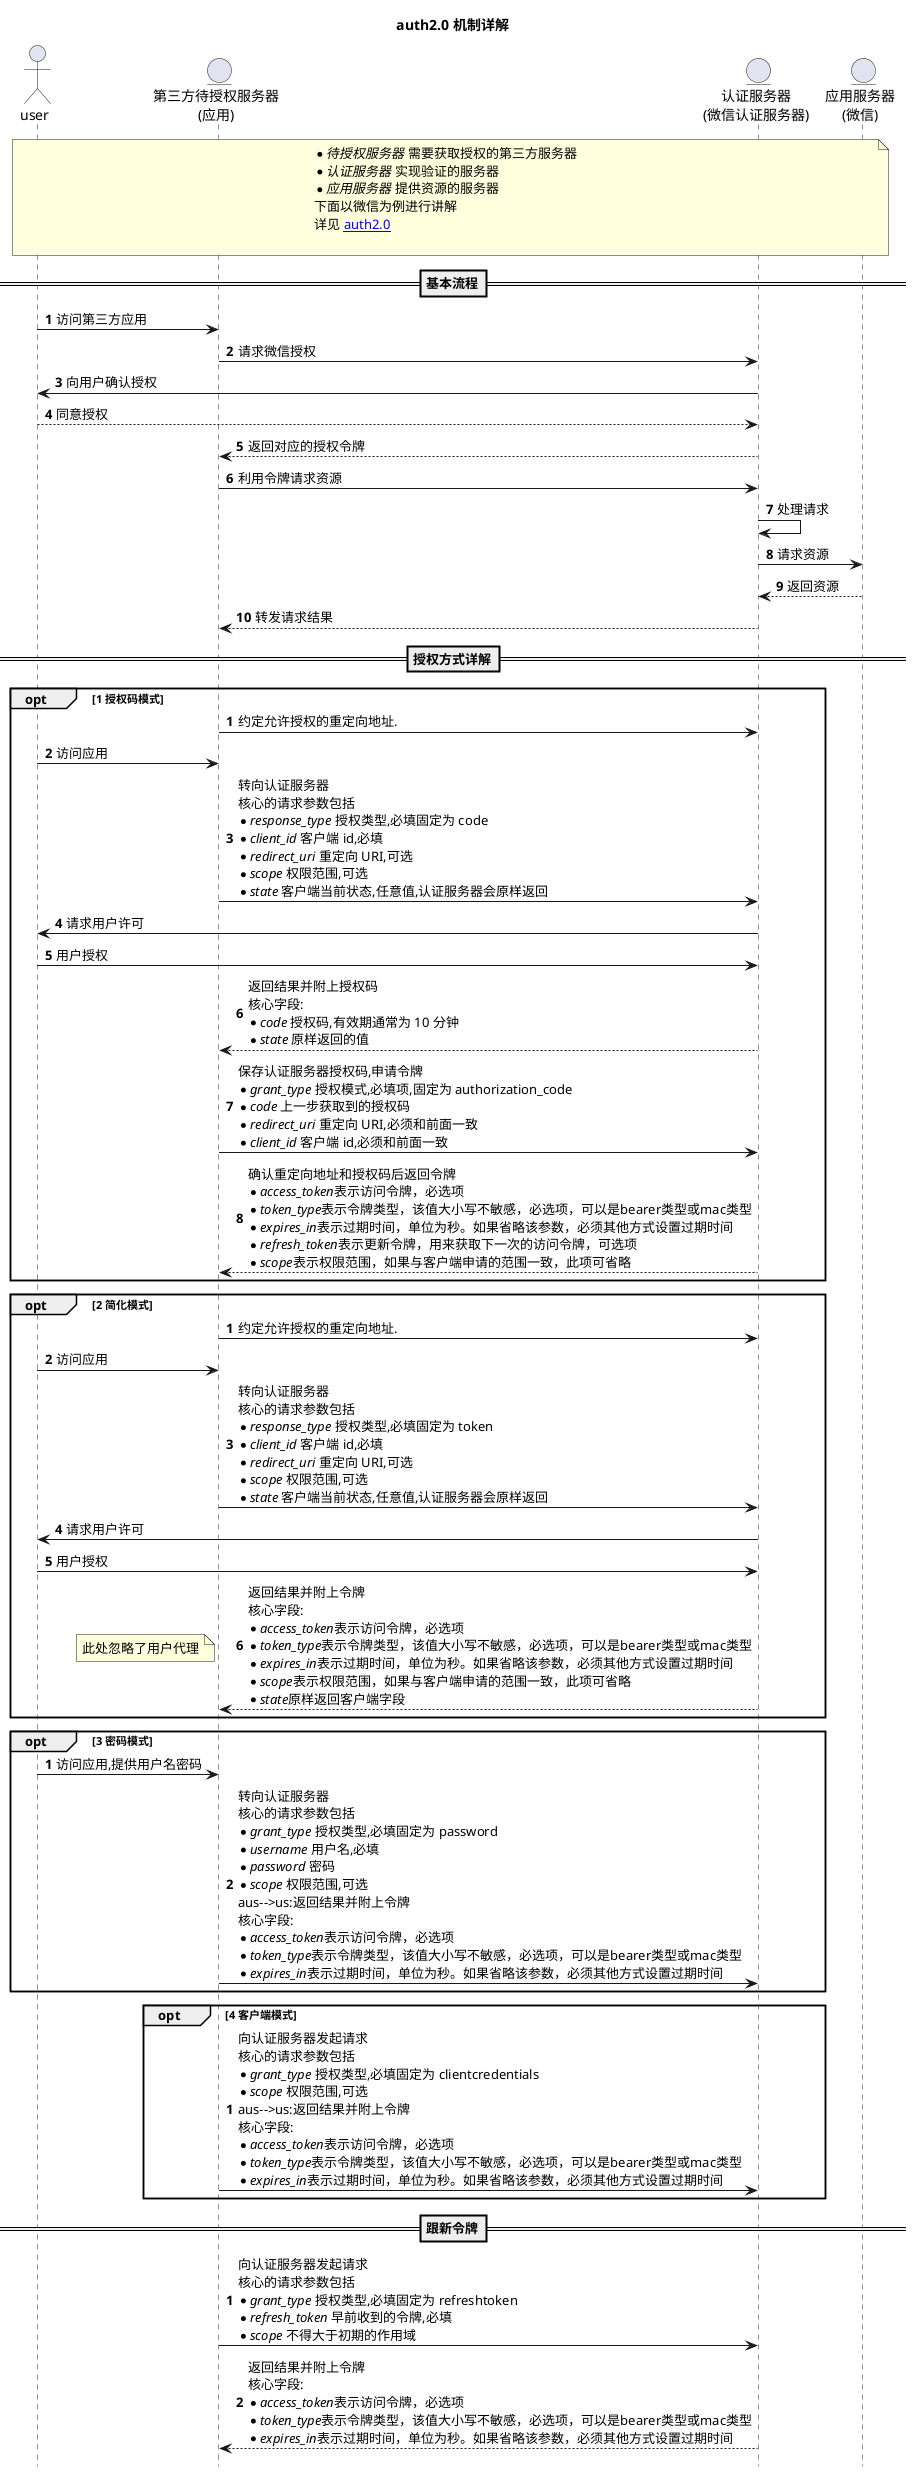 @startuml
title auth2.0 机制详解

actor "user" as u
entity "第三方待授权服务器\n(应用)" as us
entity "认证服务器\n(微信认证服务器)" as aus
entity "应用服务器\n(微信)" as s

note over u,s
*//待授权服务器// 需要获取授权的第三方服务器
*//认证服务器// 实现验证的服务器
*//应用服务器// 提供资源的服务器
下面以微信为例进行讲解
详见 [[http://www.rfcreader.com/#rfc6749_line1019 auth2.0]]

end note

==基本流程==
autonumber

u->us:访问第三方应用
us->aus:请求微信授权
aus->u:向用户确认授权
u-->aus:同意授权
aus-->us:返回对应的授权令牌
us->aus:利用令牌请求资源
aus->aus:处理请求
aus->s:请求资源
s-->aus:返回资源
aus-->us:转发请求结果

==授权方式详解==
autonumber
opt 1 授权码模式
us->aus:约定允许授权的重定向地址.
u->us:访问应用
us->aus:转向认证服务器\n\
核心的请求参数包括\n\
*//response_type// 授权类型,必填固定为 code\n\
*//client_id// 客户端 id,必填\n\
*//redirect_uri// 重定向 URI,可选\n\
*//scope// 权限范围,可选\n\
*//state// 客户端当前状态,任意值,认证服务器会原样返回
aus->u:请求用户许可
u->aus:用户授权
aus-->us:返回结果并附上授权码\n\
核心字段:\n\
*//code// 授权码,有效期通常为 10 分钟\n\
*//state// 原样返回的值
us->aus:保存认证服务器授权码,申请令牌\n\
*//grant_type// 授权模式,必填项,固定为 authorization_code\n\
*//code// 上一步获取到的授权码\n\
*//redirect_uri// 重定向 URI,必须和前面一致\n\
*//client_id// 客户端 id,必须和前面一致
aus-->us:确认重定向地址和授权码后返回令牌\n\
*//access_token//表示访问令牌，必选项\n\
*//token_type//表示令牌类型，该值大小写不敏感，必选项，可以是bearer类型或mac类型\n\
*//expires_in//表示过期时间，单位为秒。如果省略该参数，必须其他方式设置过期时间\n\
*//refresh_token//表示更新令牌，用来获取下一次的访问令牌，可选项\n\
*//scope//表示权限范围，如果与客户端申请的范围一致，此项可省略
end

opt 2 简化模式
autonumber
us->aus:约定允许授权的重定向地址.
u->us:访问应用
us->aus:转向认证服务器\n\
核心的请求参数包括\n\
*//response_type// 授权类型,必填固定为 token\n\
*//client_id// 客户端 id,必填\n\
*//redirect_uri// 重定向 URI,可选\n\
*//scope// 权限范围,可选\n\
*//state// 客户端当前状态,任意值,认证服务器会原样返回
aus->u:请求用户许可
u->aus:用户授权
aus-->us:返回结果并附上令牌\n\
核心字段:\n\
*//access_token//表示访问令牌，必选项\n\
*//token_type//表示令牌类型，该值大小写不敏感，必选项，可以是bearer类型或mac类型\n\
*//expires_in//表示过期时间，单位为秒。如果省略该参数，必须其他方式设置过期时间\n\
*//scope//表示权限范围，如果与客户端申请的范围一致，此项可省略\n\
*//state//原样返回客户端字段
note  left:此处忽略了用户代理
end

opt 3 密码模式
autonumber
u->us:访问应用,提供用户名密码
us->aus:转向认证服务器\n\
核心的请求参数包括\n\
*//grant_type// 授权类型,必填固定为 password\n\
*//username// 用户名,必填\n\
*//password// 密码\n\
*//scope// 权限范围,可选\n\
aus-->us:返回结果并附上令牌\n\
核心字段:\n\
*//access_token//表示访问令牌，必选项\n\
*//token_type//表示令牌类型，该值大小写不敏感，必选项，可以是bearer类型或mac类型\n\
*//expires_in//表示过期时间，单位为秒。如果省略该参数，必须其他方式设置过期时间
end

opt 4 客户端模式
autonumber
us->aus:向认证服务器发起请求\n\
核心的请求参数包括\n\
*//grant_type// 授权类型,必填固定为 clientcredentials\n\
*//scope// 权限范围,可选\n\
aus-->us:返回结果并附上令牌\n\
核心字段:\n\
*//access_token//表示访问令牌，必选项\n\
*//token_type//表示令牌类型，该值大小写不敏感，必选项，可以是bearer类型或mac类型\n\
*//expires_in//表示过期时间，单位为秒。如果省略该参数，必须其他方式设置过期时间
end

==跟新令牌==
autonumber
us->aus:向认证服务器发起请求\n\
核心的请求参数包括\n\
*//grant_type// 授权类型,必填固定为 refreshtoken\n\
*//refresh_token// 早前收到的令牌,必填\n\
*//scope// 不得大于初期的作用域
aus-->us:返回结果并附上令牌\n\
核心字段:\n\
*//access_token//表示访问令牌，必选项\n\
*//token_type//表示令牌类型，该值大小写不敏感，必选项，可以是bearer类型或mac类型\n\
*//expires_in//表示过期时间，单位为秒。如果省略该参数，必须其他方式设置过期时间



hide footbox
@enduml
